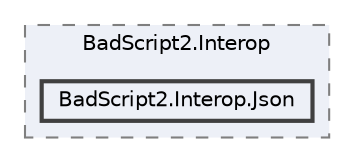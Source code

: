 digraph "src/BadScript2.Interop/BadScript2.Interop.Json"
{
 // LATEX_PDF_SIZE
  bgcolor="transparent";
  edge [fontname=Helvetica,fontsize=10,labelfontname=Helvetica,labelfontsize=10];
  node [fontname=Helvetica,fontsize=10,shape=box,height=0.2,width=0.4];
  compound=true
  subgraph clusterdir_743d4fc473248ca03e83ba8b0a438d7a {
    graph [ bgcolor="#edf0f7", pencolor="grey50", label="BadScript2.Interop", fontname=Helvetica,fontsize=10 style="filled,dashed", URL="dir_743d4fc473248ca03e83ba8b0a438d7a.html",tooltip=""]
  dir_15b07b868da8456af59cf54e67eb097c [label="BadScript2.Interop.Json", fillcolor="#edf0f7", color="grey25", style="filled,bold", URL="dir_15b07b868da8456af59cf54e67eb097c.html",tooltip=""];
  }
}
